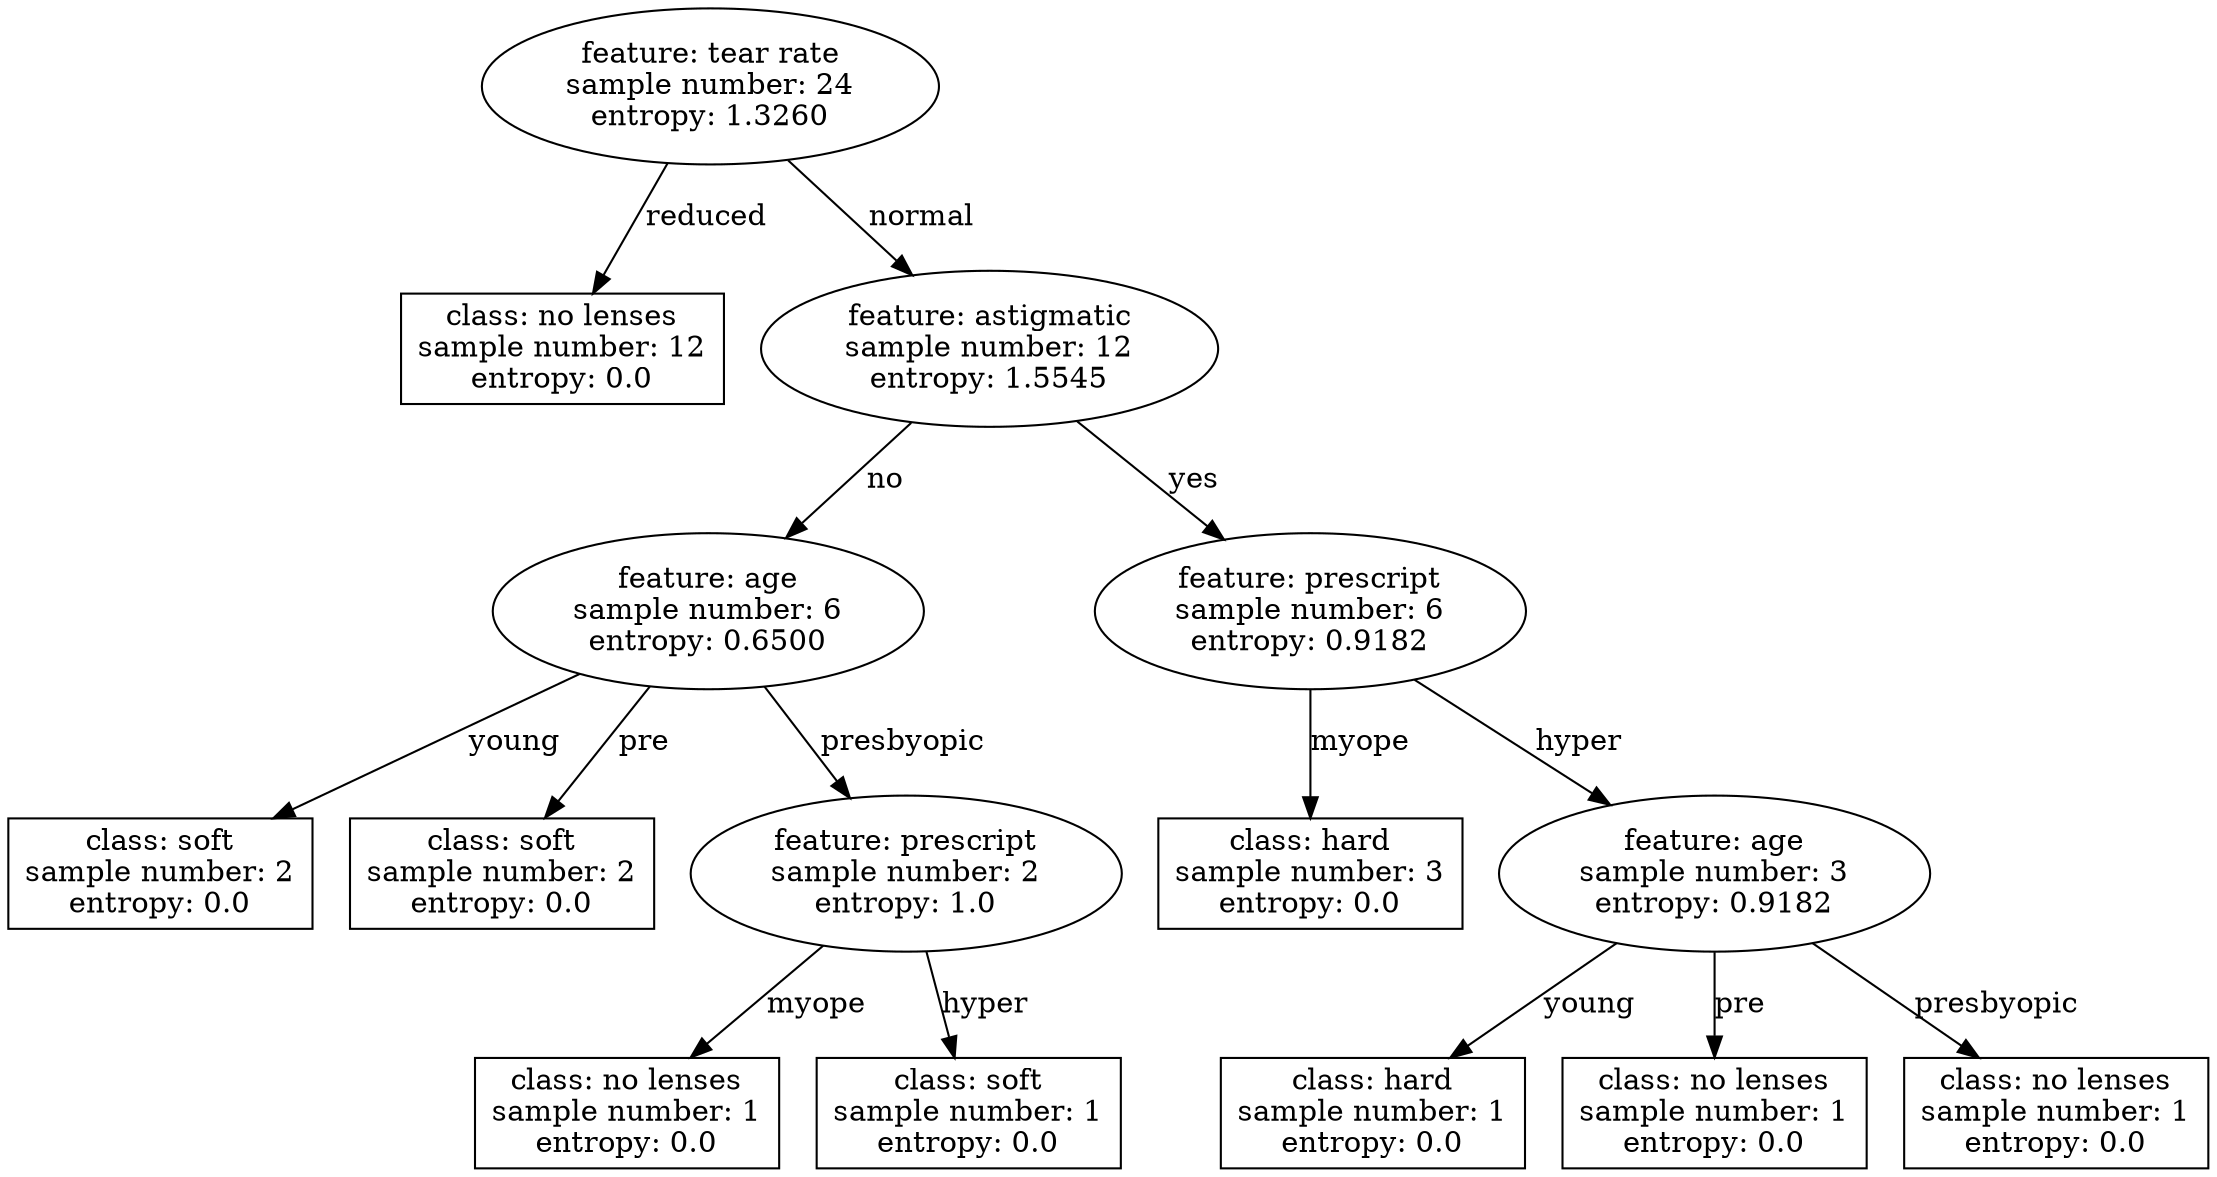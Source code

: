 digraph tree{
3[label="feature: tear rate
sample number: 24
entropy: 1.3260"];
4[shape=box, label="class: no lenses
sample number: 12
entropy: 0.0"];
3->4[label="reduced"];
6[label="feature: astigmatic
sample number: 12
entropy: 1.5545"];
8[label="feature: age
sample number: 6
entropy: 0.6500"];
9[shape=box, label="class: soft
sample number: 2
entropy: 0.0"];
8->9[label="young"];
10[shape=box, label="class: soft
sample number: 2
entropy: 0.0"];
8->10[label="pre"];
12[label="feature: prescript
sample number: 2
entropy: 1.0"];
13[shape=box, label="class: no lenses
sample number: 1
entropy: 0.0"];
12->13[label="myope"];
14[shape=box, label="class: soft
sample number: 1
entropy: 0.0"];
12->14[label="hyper"];
8->12[label="presbyopic"];
6->8[label="no"];
16[label="feature: prescript
sample number: 6
entropy: 0.9182"];
17[shape=box, label="class: hard
sample number: 3
entropy: 0.0"];
16->17[label="myope"];
19[label="feature: age
sample number: 3
entropy: 0.9182"];
20[shape=box, label="class: hard
sample number: 1
entropy: 0.0"];
19->20[label="young"];
21[shape=box, label="class: no lenses
sample number: 1
entropy: 0.0"];
19->21[label="pre"];
22[shape=box, label="class: no lenses
sample number: 1
entropy: 0.0"];
19->22[label="presbyopic"];
16->19[label="hyper"];
6->16[label="yes"];
3->6[label="normal"];
}